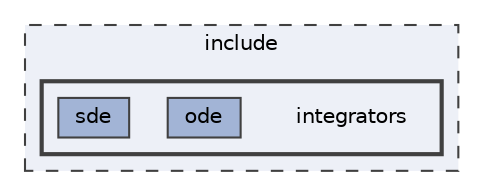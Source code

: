 digraph "include/integrators"
{
 // LATEX_PDF_SIZE
  bgcolor="transparent";
  edge [fontname=Helvetica,fontsize=10,labelfontname=Helvetica,labelfontsize=10];
  node [fontname=Helvetica,fontsize=10,shape=box,height=0.2,width=0.4];
  compound=true
  subgraph clusterdir_d44c64559bbebec7f509842c48db8b23 {
    graph [ bgcolor="#edf0f7", pencolor="grey25", label="include", fontname=Helvetica,fontsize=10 style="filled,dashed", URL="dir_d44c64559bbebec7f509842c48db8b23.html",tooltip=""]
  subgraph clusterdir_dc924870d46bc59197fc3bc2d75e5d7e {
    graph [ bgcolor="#edf0f7", pencolor="grey25", label="", fontname=Helvetica,fontsize=10 style="filled,bold", URL="dir_dc924870d46bc59197fc3bc2d75e5d7e.html",tooltip=""]
    dir_dc924870d46bc59197fc3bc2d75e5d7e [shape=plaintext, label="integrators"];
  dir_c2ca1537016e942d7fd265ba3154afbc [label="ode", fillcolor="#a2b4d6", color="grey25", style="filled", URL="dir_c2ca1537016e942d7fd265ba3154afbc.html",tooltip=""];
  dir_981f5f0dd682f90809bca3b596786e55 [label="sde", fillcolor="#a2b4d6", color="grey25", style="filled", URL="dir_981f5f0dd682f90809bca3b596786e55.html",tooltip=""];
  }
  }
}

